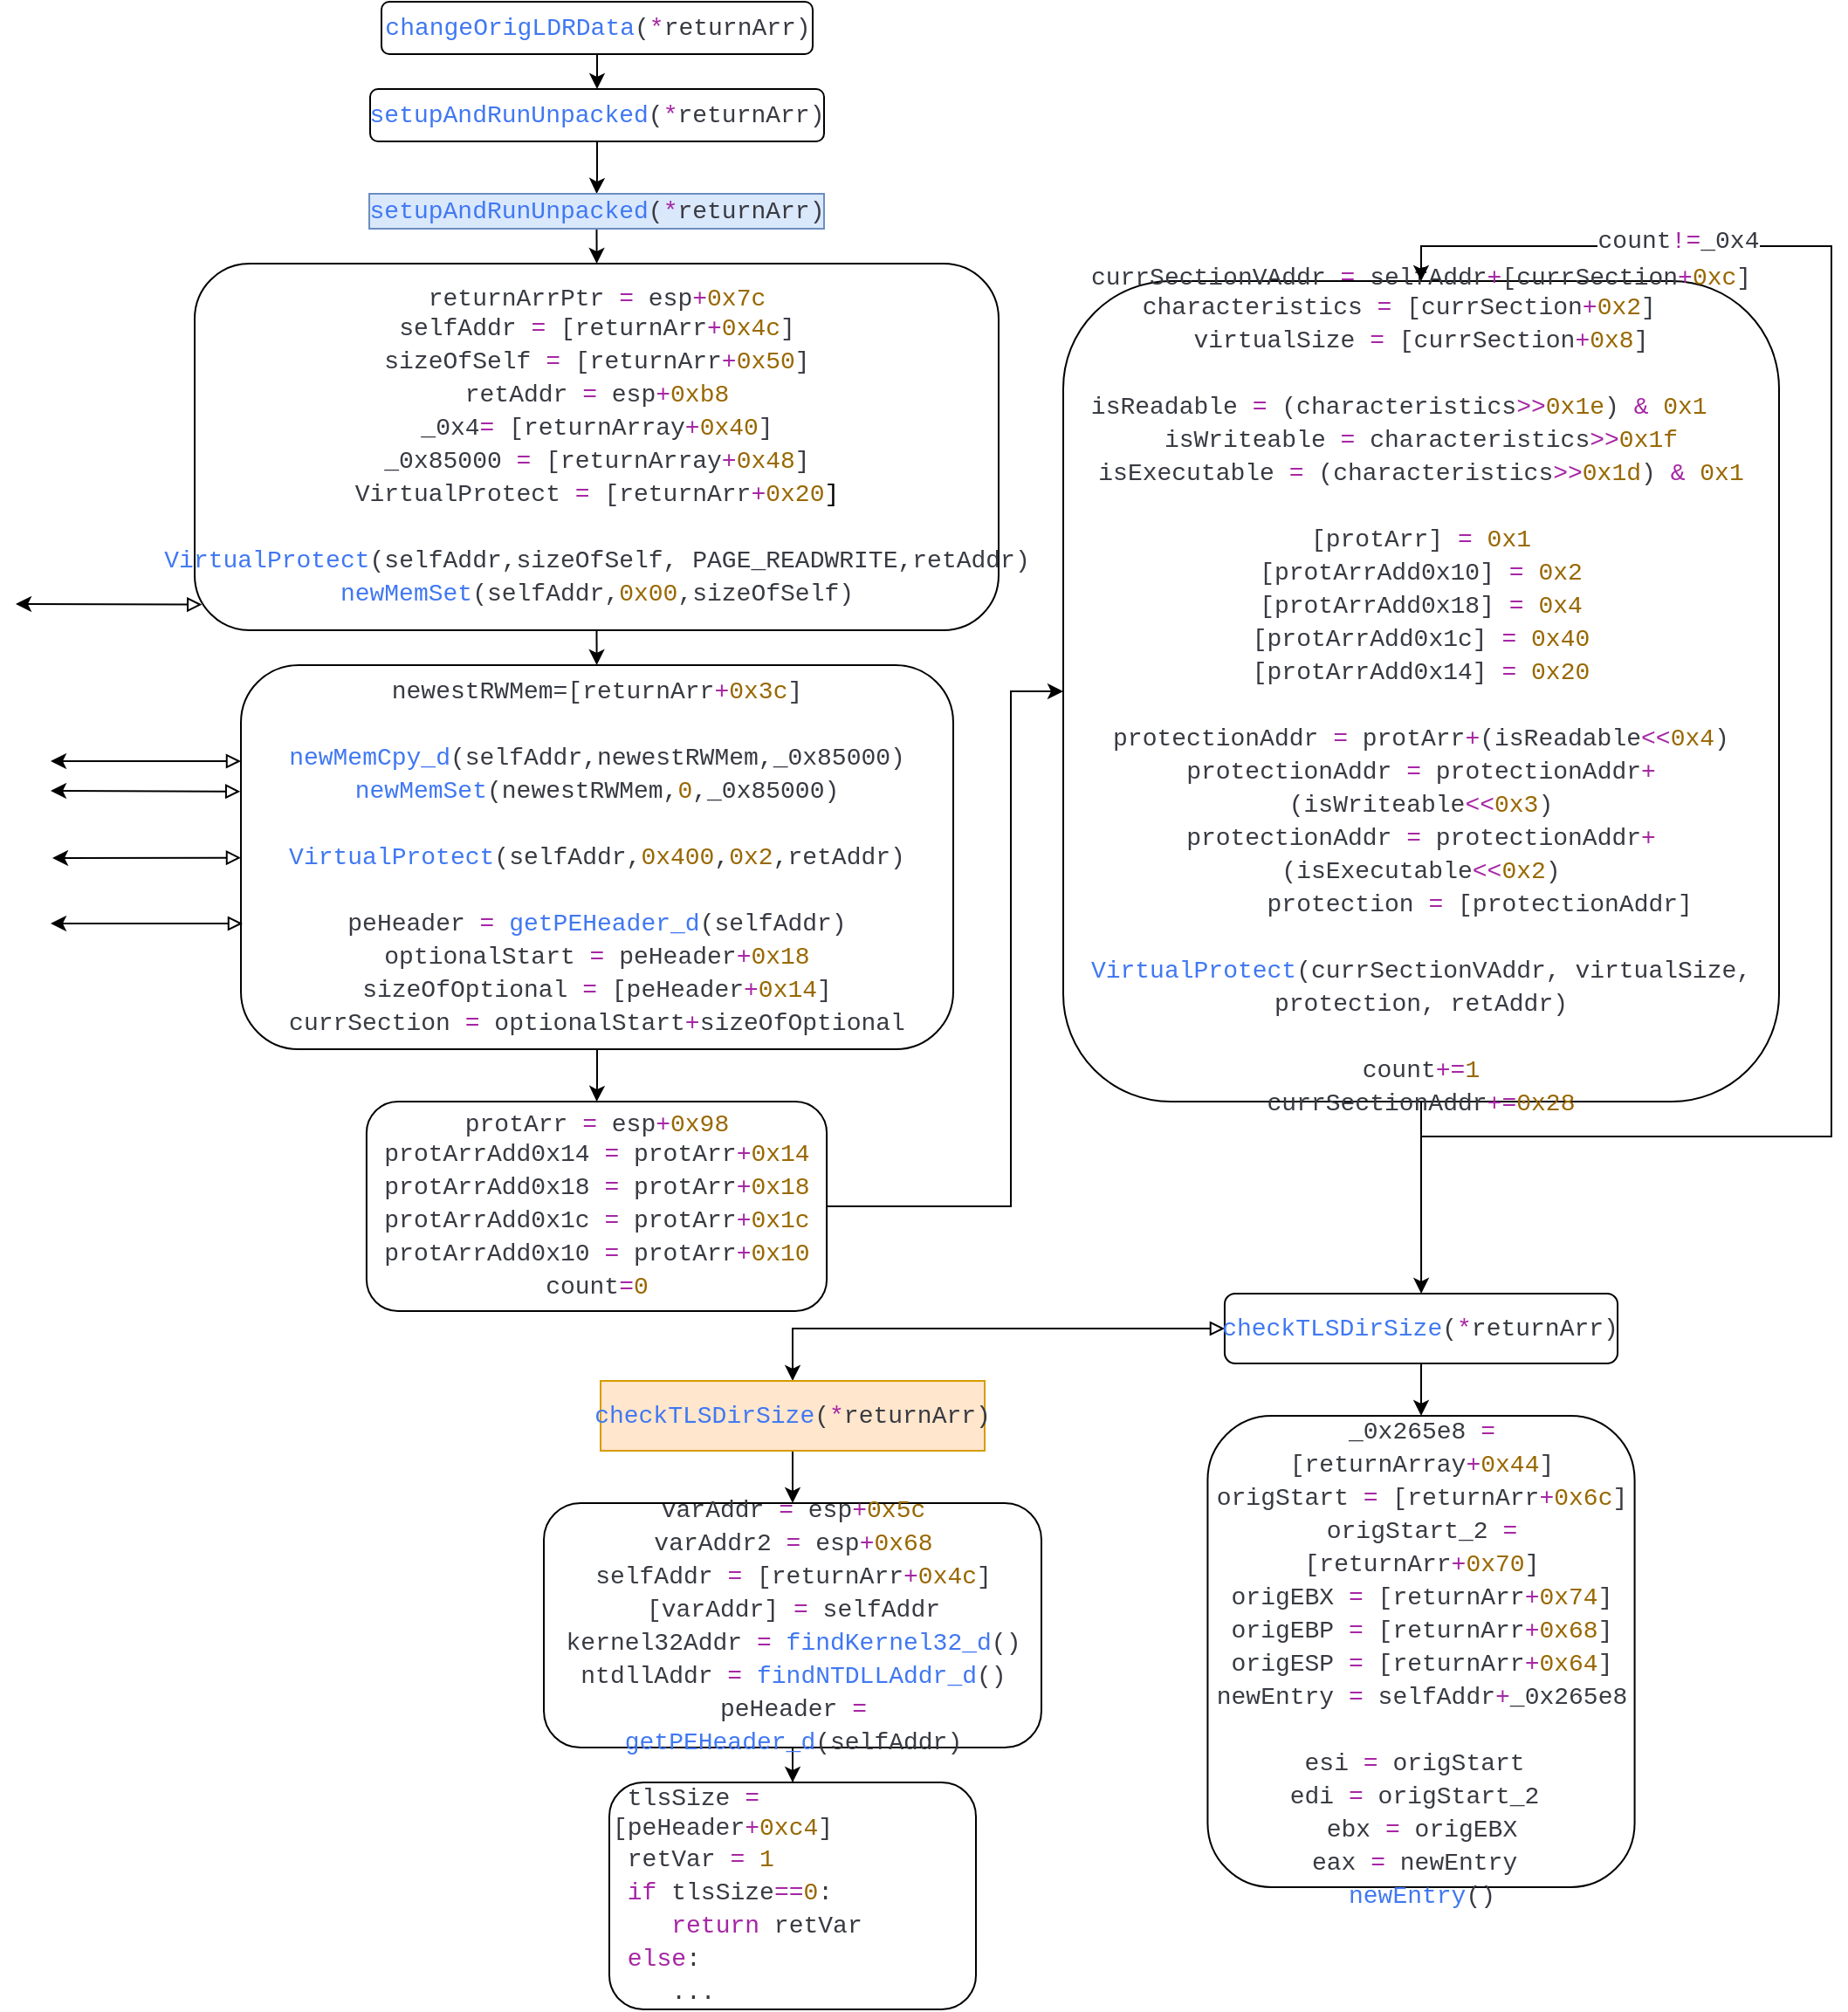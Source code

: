 <mxfile version="22.1.7" type="onedrive">
  <diagram name="Page-1" id="r7QO4Svnjzv9mqoSbV15">
    <mxGraphModel grid="1" page="1" gridSize="10" guides="1" tooltips="1" connect="1" arrows="1" fold="1" pageScale="1" pageWidth="827" pageHeight="1169" math="0" shadow="0">
      <root>
        <mxCell id="0" />
        <mxCell id="1" parent="0" />
        <mxCell id="rQY_pJQSnhhkj6G3Ea3p-53" style="edgeStyle=orthogonalEdgeStyle;rounded=0;orthogonalLoop=1;jettySize=auto;html=1;exitX=0.5;exitY=1;exitDx=0;exitDy=0;entryX=0.5;entryY=0;entryDx=0;entryDy=0;" edge="1" parent="1" target="rQY_pJQSnhhkj6G3Ea3p-54">
          <mxGeometry relative="1" as="geometry">
            <mxPoint x="253.676" y="660" as="targetPoint" />
            <mxPoint x="253" y="630" as="sourcePoint" />
          </mxGeometry>
        </mxCell>
        <mxCell id="rQY_pJQSnhhkj6G3Ea3p-84" style="edgeStyle=orthogonalEdgeStyle;rounded=0;orthogonalLoop=1;jettySize=auto;html=1;exitX=0.5;exitY=1;exitDx=0;exitDy=0;" edge="1" parent="1" source="rQY_pJQSnhhkj6G3Ea3p-54" target="rQY_pJQSnhhkj6G3Ea3p-85">
          <mxGeometry relative="1" as="geometry">
            <mxPoint x="253.176" y="730" as="targetPoint" />
          </mxGeometry>
        </mxCell>
        <mxCell id="rQY_pJQSnhhkj6G3Ea3p-54" value="&lt;span style=&quot;border-color: var(--border-color); font-family: Consolas, &amp;quot;Courier New&amp;quot;, monospace; font-size: 14px; font-style: normal; font-variant-ligatures: normal; font-variant-caps: normal; font-weight: 400; letter-spacing: normal; orphans: 2; text-align: left; text-indent: 0px; text-transform: none; widows: 2; word-spacing: 0px; -webkit-text-stroke-width: 0px; text-decoration-thickness: initial; text-decoration-style: initial; text-decoration-color: initial; color: rgb(64, 120, 242);&quot;&gt;setupAndRunUnpacked&lt;/span&gt;&lt;span style=&quot;border-color: var(--border-color); color: rgb(56, 58, 66); font-family: Consolas, &amp;quot;Courier New&amp;quot;, monospace; font-size: 14px; font-style: normal; font-variant-ligatures: normal; font-variant-caps: normal; font-weight: 400; letter-spacing: normal; orphans: 2; text-align: left; text-indent: 0px; text-transform: none; widows: 2; word-spacing: 0px; -webkit-text-stroke-width: 0px; text-decoration-thickness: initial; text-decoration-style: initial; text-decoration-color: initial;&quot;&gt;(&lt;/span&gt;&lt;span style=&quot;border-color: var(--border-color); font-family: Consolas, &amp;quot;Courier New&amp;quot;, monospace; font-size: 14px; font-style: normal; font-variant-ligatures: normal; font-variant-caps: normal; font-weight: 400; letter-spacing: normal; orphans: 2; text-align: left; text-indent: 0px; text-transform: none; widows: 2; word-spacing: 0px; -webkit-text-stroke-width: 0px; text-decoration-thickness: initial; text-decoration-style: initial; text-decoration-color: initial; color: rgb(166, 38, 164);&quot;&gt;*&lt;/span&gt;&lt;span style=&quot;border-color: var(--border-color); color: rgb(56, 58, 66); font-family: Consolas, &amp;quot;Courier New&amp;quot;, monospace; font-size: 14px; font-style: normal; font-variant-ligatures: normal; font-variant-caps: normal; font-weight: 400; letter-spacing: normal; orphans: 2; text-align: left; text-indent: 0px; text-transform: none; widows: 2; word-spacing: 0px; -webkit-text-stroke-width: 0px; text-decoration-thickness: initial; text-decoration-style: initial; text-decoration-color: initial;&quot;&gt;returnArr)&lt;/span&gt;" style="rounded=1;whiteSpace=wrap;html=1;" vertex="1" parent="1">
          <mxGeometry x="123" y="650" width="260" height="30" as="geometry" />
        </mxCell>
        <mxCell id="rQY_pJQSnhhkj6G3Ea3p-86" style="edgeStyle=orthogonalEdgeStyle;rounded=0;orthogonalLoop=1;jettySize=auto;html=1;exitX=0.5;exitY=1;exitDx=0;exitDy=0;" edge="1" parent="1" source="rQY_pJQSnhhkj6G3Ea3p-85" target="rQY_pJQSnhhkj6G3Ea3p-87">
          <mxGeometry relative="1" as="geometry">
            <mxPoint x="253.176" y="760" as="targetPoint" />
          </mxGeometry>
        </mxCell>
        <mxCell id="rQY_pJQSnhhkj6G3Ea3p-85" value="&lt;span style=&quot;border-color: var(--border-color); font-style: normal; font-variant-ligatures: normal; font-variant-caps: normal; font-weight: 400; letter-spacing: normal; orphans: 2; text-indent: 0px; text-transform: none; widows: 2; word-spacing: 0px; -webkit-text-stroke-width: 0px; text-decoration-thickness: initial; text-decoration-style: initial; text-decoration-color: initial; font-family: Consolas, &amp;quot;Courier New&amp;quot;, monospace; font-size: 14px; text-align: left; color: rgb(64, 120, 242);&quot;&gt;setupAndRunUnpacked&lt;/span&gt;&lt;span style=&quot;border-color: var(--border-color); font-style: normal; font-variant-ligatures: normal; font-variant-caps: normal; font-weight: 400; letter-spacing: normal; orphans: 2; text-indent: 0px; text-transform: none; widows: 2; word-spacing: 0px; -webkit-text-stroke-width: 0px; text-decoration-thickness: initial; text-decoration-style: initial; text-decoration-color: initial; color: rgb(56, 58, 66); font-family: Consolas, &amp;quot;Courier New&amp;quot;, monospace; font-size: 14px; text-align: left;&quot;&gt;(&lt;/span&gt;&lt;span style=&quot;border-color: var(--border-color); font-style: normal; font-variant-ligatures: normal; font-variant-caps: normal; font-weight: 400; letter-spacing: normal; orphans: 2; text-indent: 0px; text-transform: none; widows: 2; word-spacing: 0px; -webkit-text-stroke-width: 0px; text-decoration-thickness: initial; text-decoration-style: initial; text-decoration-color: initial; font-family: Consolas, &amp;quot;Courier New&amp;quot;, monospace; font-size: 14px; text-align: left; color: rgb(166, 38, 164);&quot;&gt;*&lt;/span&gt;&lt;span style=&quot;border-color: var(--border-color); font-style: normal; font-variant-ligatures: normal; font-variant-caps: normal; font-weight: 400; letter-spacing: normal; orphans: 2; text-indent: 0px; text-transform: none; widows: 2; word-spacing: 0px; -webkit-text-stroke-width: 0px; text-decoration-thickness: initial; text-decoration-style: initial; text-decoration-color: initial; color: rgb(56, 58, 66); font-family: Consolas, &amp;quot;Courier New&amp;quot;, monospace; font-size: 14px; text-align: left;&quot;&gt;returnArr)&lt;/span&gt;" style="rounded=0;whiteSpace=wrap;html=1;fillColor=#dae8fc;strokeColor=#6c8ebf;" vertex="1" parent="1">
          <mxGeometry x="122.51" y="710" width="260.49" height="20" as="geometry" />
        </mxCell>
        <mxCell id="rQY_pJQSnhhkj6G3Ea3p-88" style="edgeStyle=orthogonalEdgeStyle;rounded=0;orthogonalLoop=1;jettySize=auto;html=1;exitX=0.5;exitY=1;exitDx=0;exitDy=0;" edge="1" parent="1" source="rQY_pJQSnhhkj6G3Ea3p-87" target="rQY_pJQSnhhkj6G3Ea3p-89">
          <mxGeometry relative="1" as="geometry">
            <mxPoint x="253.176" y="1000" as="targetPoint" />
          </mxGeometry>
        </mxCell>
        <mxCell id="rQY_pJQSnhhkj6G3Ea3p-87" value="&lt;span style=&quot;color: rgb(56, 58, 66); font-family: Consolas, &amp;quot;Courier New&amp;quot;, monospace; font-size: 14px; background-color: initial;&quot;&gt;returnArrPtr &lt;/span&gt;&lt;span style=&quot;font-family: Consolas, &amp;quot;Courier New&amp;quot;, monospace; font-size: 14px; background-color: initial; color: rgb(166, 38, 164);&quot;&gt;=&lt;/span&gt;&lt;span style=&quot;color: rgb(56, 58, 66); font-family: Consolas, &amp;quot;Courier New&amp;quot;, monospace; font-size: 14px; background-color: initial;&quot;&gt; esp&lt;/span&gt;&lt;span style=&quot;font-family: Consolas, &amp;quot;Courier New&amp;quot;, monospace; font-size: 14px; background-color: initial; color: rgb(166, 38, 164);&quot;&gt;+&lt;/span&gt;&lt;span style=&quot;font-family: Consolas, &amp;quot;Courier New&amp;quot;, monospace; font-size: 14px; background-color: initial; color: rgb(152, 104, 1);&quot;&gt;0x7c&lt;/span&gt;&lt;br&gt;&lt;div style=&quot;font-family: Consolas, &amp;quot;Courier New&amp;quot;, monospace; font-weight: normal; font-size: 14px; line-height: 19px;&quot;&gt;&lt;div style=&quot;color: rgb(56, 58, 66);&quot;&gt;&lt;span style=&quot;color: #383a42;&quot;&gt;selfAddr &lt;/span&gt;&lt;span style=&quot;color: #a626a4;&quot;&gt;=&lt;/span&gt;&lt;span style=&quot;color: #383a42;&quot;&gt; [returnArr&lt;/span&gt;&lt;span style=&quot;color: #a626a4;&quot;&gt;+&lt;/span&gt;&lt;span style=&quot;color: #986801;&quot;&gt;0x4c&lt;/span&gt;&lt;span style=&quot;color: #383a42;&quot;&gt;]&lt;/span&gt;&lt;/div&gt;&lt;div style=&quot;color: rgb(56, 58, 66);&quot;&gt;&lt;span style=&quot;color: #383a42;&quot;&gt;sizeOfSelf &lt;/span&gt;&lt;span style=&quot;color: #a626a4;&quot;&gt;=&lt;/span&gt;&lt;span style=&quot;color: #383a42;&quot;&gt; [returnArr&lt;/span&gt;&lt;span style=&quot;color: #a626a4;&quot;&gt;+&lt;/span&gt;&lt;span style=&quot;color: #986801;&quot;&gt;0x50&lt;/span&gt;&lt;span style=&quot;color: #383a42;&quot;&gt;]&lt;/span&gt;&lt;/div&gt;&lt;div style=&quot;color: rgb(56, 58, 66);&quot;&gt;&lt;span style=&quot;color: #383a42;&quot;&gt;retAddr &lt;/span&gt;&lt;span style=&quot;color: #a626a4;&quot;&gt;=&lt;/span&gt;&lt;span style=&quot;color: #383a42;&quot;&gt; esp&lt;/span&gt;&lt;span style=&quot;color: #a626a4;&quot;&gt;+&lt;/span&gt;&lt;span style=&quot;color: #986801;&quot;&gt;0xb8&lt;/span&gt;&lt;/div&gt;&lt;div style=&quot;color: rgb(56, 58, 66);&quot;&gt;&lt;span style=&quot;color: #383a42;&quot;&gt;_0x4&lt;/span&gt;&lt;span style=&quot;color: #a626a4;&quot;&gt;=&lt;/span&gt;&lt;span style=&quot;color: #383a42;&quot;&gt; [returnArray&lt;/span&gt;&lt;span style=&quot;color: #a626a4;&quot;&gt;+&lt;/span&gt;&lt;span style=&quot;color: #986801;&quot;&gt;0x40&lt;/span&gt;&lt;span style=&quot;color: #383a42;&quot;&gt;]&lt;/span&gt;&lt;/div&gt;&lt;div style=&quot;color: rgb(56, 58, 66);&quot;&gt;&lt;span style=&quot;color: #383a42;&quot;&gt;_0x85000 &lt;/span&gt;&lt;span style=&quot;color: #a626a4;&quot;&gt;=&lt;/span&gt;&lt;span style=&quot;color: #383a42;&quot;&gt; [returnArray&lt;/span&gt;&lt;span style=&quot;color: #a626a4;&quot;&gt;+&lt;/span&gt;&lt;span style=&quot;color: #986801;&quot;&gt;0x48&lt;/span&gt;&lt;span style=&quot;color: #383a42;&quot;&gt;]&lt;/span&gt;&lt;/div&gt;&lt;div style=&quot;&quot;&gt;&lt;span style=&quot;color: rgb(56, 58, 66);&quot;&gt;VirtualProtect &lt;/span&gt;&lt;span style=&quot;color: rgb(166, 38, 164);&quot;&gt;=&lt;/span&gt;&lt;span style=&quot;color: rgb(56, 58, 66);&quot;&gt; [returnArr&lt;/span&gt;&lt;span style=&quot;color: rgb(166, 38, 164);&quot;&gt;+&lt;/span&gt;&lt;span style=&quot;color: rgb(152, 104, 1);&quot;&gt;0x20&lt;/span&gt;]&lt;/div&gt;&lt;div style=&quot;color: rgb(56, 58, 66);&quot;&gt;&lt;br&gt;&lt;/div&gt;&lt;div style=&quot;color: rgb(56, 58, 66);&quot;&gt;&lt;span style=&quot;color: #4078f2;&quot;&gt;VirtualProtect&lt;/span&gt;&lt;span style=&quot;color: #383a42;&quot;&gt;(selfAddr,sizeOfSelf,&amp;nbsp;&lt;/span&gt;PAGE_READWRITE&lt;span style=&quot;color: #383a42;&quot;&gt;,retAddr)&lt;/span&gt;&lt;/div&gt;&lt;div style=&quot;color: rgb(56, 58, 66);&quot;&gt;&lt;span style=&quot;color: rgb(64, 120, 242);&quot;&gt;newMemSet&lt;/span&gt;(selfAddr,&lt;span style=&quot;color: rgb(152, 104, 1);&quot;&gt;0x00&lt;/span&gt;,sizeOfSelf)&lt;br&gt;&lt;/div&gt;&lt;/div&gt;" style="rounded=1;whiteSpace=wrap;html=1;" vertex="1" parent="1">
          <mxGeometry x="22.51" y="750" width="460.49" height="210" as="geometry" />
        </mxCell>
        <mxCell id="rQY_pJQSnhhkj6G3Ea3p-90" style="edgeStyle=orthogonalEdgeStyle;rounded=0;orthogonalLoop=1;jettySize=auto;html=1;exitX=0.5;exitY=1;exitDx=0;exitDy=0;" edge="1" parent="1" source="rQY_pJQSnhhkj6G3Ea3p-89" target="rQY_pJQSnhhkj6G3Ea3p-91">
          <mxGeometry relative="1" as="geometry">
            <mxPoint x="253.176" y="1260" as="targetPoint" />
          </mxGeometry>
        </mxCell>
        <mxCell id="rQY_pJQSnhhkj6G3Ea3p-89" value="&lt;div style=&quot;color: rgb(56, 58, 66); font-family: Consolas, &amp;quot;Courier New&amp;quot;, monospace; font-size: 14px; line-height: 19px;&quot;&gt;&lt;div style=&quot;&quot;&gt;newestRWMem=[returnArr&lt;span style=&quot;color: rgb(166, 38, 164);&quot;&gt;+&lt;/span&gt;&lt;span style=&quot;color: rgb(152, 104, 1);&quot;&gt;0x3c&lt;/span&gt;]&lt;/div&gt;&lt;br&gt;&lt;div style=&quot;&quot;&gt;&lt;span style=&quot;color: rgb(64, 120, 242);&quot;&gt;newMemCpy_d&lt;/span&gt;(selfAddr,newestRWMem,_0x85000)&lt;/div&gt;&lt;div style=&quot;&quot;&gt;&lt;span style=&quot;color: rgb(64, 120, 242);&quot;&gt;newMemSet&lt;/span&gt;(newestRWMem,&lt;span style=&quot;color: rgb(152, 104, 1);&quot;&gt;0&lt;/span&gt;,_0x85000)&lt;br&gt;&lt;/div&gt;&lt;br&gt;&lt;div style=&quot;&quot;&gt;&lt;span style=&quot;color: rgb(64, 120, 242);&quot;&gt;VirtualProtect&lt;/span&gt;(selfAddr,&lt;span style=&quot;color: rgb(152, 104, 1);&quot;&gt;0x400&lt;/span&gt;,&lt;span style=&quot;color: rgb(152, 104, 1);&quot;&gt;0x2&lt;/span&gt;,retAddr)&lt;br&gt;&lt;/div&gt;&lt;div style=&quot;&quot;&gt;&lt;br&gt;&lt;/div&gt;&lt;div style=&quot;&quot;&gt;peHeader &lt;span style=&quot;color: #a626a4;&quot;&gt;=&lt;/span&gt; &lt;span style=&quot;color: #4078f2;&quot;&gt;getPEHeader_d&lt;/span&gt;(selfAddr)&lt;/div&gt;&lt;div style=&quot;&quot;&gt;optionalStart &lt;span style=&quot;color: rgb(166, 38, 164);&quot;&gt;=&lt;/span&gt; peHeader&lt;span style=&quot;color: rgb(166, 38, 164);&quot;&gt;+&lt;/span&gt;&lt;span style=&quot;color: rgb(152, 104, 1);&quot;&gt;0x18&lt;/span&gt;&lt;/div&gt;&lt;div style=&quot;&quot;&gt;sizeOfOptional &lt;span style=&quot;color: rgb(166, 38, 164);&quot;&gt;=&lt;/span&gt; [peHeader&lt;span style=&quot;color: rgb(166, 38, 164);&quot;&gt;+&lt;/span&gt;&lt;span style=&quot;color: rgb(152, 104, 1);&quot;&gt;0x14&lt;/span&gt;]&lt;/div&gt;&lt;div style=&quot;&quot;&gt;currSection &lt;span style=&quot;color: rgb(166, 38, 164);&quot;&gt;=&lt;/span&gt; optionalStart&lt;span style=&quot;color: rgb(166, 38, 164);&quot;&gt;+&lt;/span&gt;sizeOfOptional&lt;/div&gt;&lt;/div&gt;" style="rounded=1;whiteSpace=wrap;html=1;" vertex="1" parent="1">
          <mxGeometry x="49" y="980" width="408" height="220" as="geometry" />
        </mxCell>
        <mxCell id="rQY_pJQSnhhkj6G3Ea3p-92" style="edgeStyle=orthogonalEdgeStyle;rounded=0;orthogonalLoop=1;jettySize=auto;html=1;exitX=1;exitY=0.5;exitDx=0;exitDy=0;entryX=0;entryY=0.5;entryDx=0;entryDy=0;" edge="1" parent="1" source="rQY_pJQSnhhkj6G3Ea3p-91" target="rQY_pJQSnhhkj6G3Ea3p-93">
          <mxGeometry relative="1" as="geometry">
            <mxPoint x="252.429" y="1480" as="targetPoint" />
            <Array as="points">
              <mxPoint x="490" y="1290" />
              <mxPoint x="490" y="995" />
            </Array>
          </mxGeometry>
        </mxCell>
        <mxCell id="rQY_pJQSnhhkj6G3Ea3p-91" value="&lt;span style=&quot;color: rgb(56, 58, 66); font-family: Consolas, &amp;quot;Courier New&amp;quot;, monospace; font-size: 14px; background-color: initial;&quot;&gt;protArr &lt;/span&gt;&lt;span style=&quot;font-family: Consolas, &amp;quot;Courier New&amp;quot;, monospace; font-size: 14px; background-color: initial; color: rgb(166, 38, 164);&quot;&gt;=&lt;/span&gt;&lt;span style=&quot;color: rgb(56, 58, 66); font-family: Consolas, &amp;quot;Courier New&amp;quot;, monospace; font-size: 14px; background-color: initial;&quot;&gt; esp&lt;/span&gt;&lt;span style=&quot;font-family: Consolas, &amp;quot;Courier New&amp;quot;, monospace; font-size: 14px; background-color: initial; color: rgb(166, 38, 164);&quot;&gt;+&lt;/span&gt;&lt;span style=&quot;font-family: Consolas, &amp;quot;Courier New&amp;quot;, monospace; font-size: 14px; background-color: initial; color: rgb(152, 104, 1);&quot;&gt;0x98&lt;/span&gt;&lt;br&gt;&lt;div style=&quot;color: rgb(56, 58, 66); font-family: Consolas, &amp;quot;Courier New&amp;quot;, monospace; font-weight: normal; font-size: 14px; line-height: 19px;&quot;&gt;&lt;div&gt;&lt;span style=&quot;color: #383a42;&quot;&gt;protArrAdd0x14 &lt;/span&gt;&lt;span style=&quot;color: #a626a4;&quot;&gt;=&lt;/span&gt;&lt;span style=&quot;color: #383a42;&quot;&gt; protArr&lt;/span&gt;&lt;span style=&quot;color: #a626a4;&quot;&gt;+&lt;/span&gt;&lt;span style=&quot;color: #986801;&quot;&gt;0x14&lt;/span&gt;&lt;/div&gt;&lt;div&gt;&lt;span style=&quot;color: #383a42;&quot;&gt;protArrAdd0x18 &lt;/span&gt;&lt;span style=&quot;color: #a626a4;&quot;&gt;=&lt;/span&gt;&lt;span style=&quot;color: #383a42;&quot;&gt; protArr&lt;/span&gt;&lt;span style=&quot;color: #a626a4;&quot;&gt;+&lt;/span&gt;&lt;span style=&quot;color: #986801;&quot;&gt;0x18&lt;/span&gt;&lt;/div&gt;&lt;div&gt;&lt;span style=&quot;color: #383a42;&quot;&gt;protArrAdd0x1c &lt;/span&gt;&lt;span style=&quot;color: #a626a4;&quot;&gt;=&lt;/span&gt;&lt;span style=&quot;color: #383a42;&quot;&gt; protArr&lt;/span&gt;&lt;span style=&quot;color: #a626a4;&quot;&gt;+&lt;/span&gt;&lt;span style=&quot;color: #986801;&quot;&gt;0x1c&lt;/span&gt;&lt;/div&gt;&lt;div&gt;&lt;span style=&quot;color: #383a42;&quot;&gt;protArrAdd0x10 &lt;/span&gt;&lt;span style=&quot;color: #a626a4;&quot;&gt;=&lt;/span&gt;&lt;span style=&quot;color: #383a42;&quot;&gt; protArr&lt;/span&gt;&lt;span style=&quot;color: #a626a4;&quot;&gt;+&lt;/span&gt;&lt;span style=&quot;color: #986801;&quot;&gt;0x10&lt;/span&gt;&lt;/div&gt;&lt;div&gt;&lt;span style=&quot;color: #383a42;&quot;&gt;count&lt;/span&gt;&lt;span style=&quot;color: #a626a4;&quot;&gt;=&lt;/span&gt;&lt;span style=&quot;color: #986801;&quot;&gt;0&lt;/span&gt;&lt;/div&gt;&lt;/div&gt;" style="rounded=1;whiteSpace=wrap;html=1;" vertex="1" parent="1">
          <mxGeometry x="120.96" y="1230" width="263.59" height="120" as="geometry" />
        </mxCell>
        <mxCell id="rQY_pJQSnhhkj6G3Ea3p-96" style="edgeStyle=orthogonalEdgeStyle;rounded=0;orthogonalLoop=1;jettySize=auto;html=1;exitX=0.5;exitY=1;exitDx=0;exitDy=0;" edge="1" parent="1" source="rQY_pJQSnhhkj6G3Ea3p-93" target="rQY_pJQSnhhkj6G3Ea3p-97">
          <mxGeometry relative="1" as="geometry">
            <mxPoint x="724.941" y="1300" as="targetPoint" />
          </mxGeometry>
        </mxCell>
        <mxCell id="rQY_pJQSnhhkj6G3Ea3p-93" value="&lt;span style=&quot;color: rgb(56, 58, 66); font-family: Consolas, &amp;quot;Courier New&amp;quot;, monospace; font-size: 14px;&quot;&gt;currSectionVAddr &lt;/span&gt;&lt;span style=&quot;font-family: Consolas, &amp;quot;Courier New&amp;quot;, monospace; font-size: 14px; color: rgb(166, 38, 164);&quot;&gt;=&lt;/span&gt;&lt;span style=&quot;color: rgb(56, 58, 66); font-family: Consolas, &amp;quot;Courier New&amp;quot;, monospace; font-size: 14px;&quot;&gt; selfAddr&lt;/span&gt;&lt;span style=&quot;font-family: Consolas, &amp;quot;Courier New&amp;quot;, monospace; font-size: 14px; color: rgb(166, 38, 164);&quot;&gt;+&lt;/span&gt;&lt;span style=&quot;color: rgb(56, 58, 66); font-family: Consolas, &amp;quot;Courier New&amp;quot;, monospace; font-size: 14px;&quot;&gt;[currSection&lt;/span&gt;&lt;span style=&quot;font-family: Consolas, &amp;quot;Courier New&amp;quot;, monospace; font-size: 14px; color: rgb(166, 38, 164);&quot;&gt;+&lt;/span&gt;&lt;span style=&quot;font-family: Consolas, &amp;quot;Courier New&amp;quot;, monospace; font-size: 14px; color: rgb(152, 104, 1);&quot;&gt;0xc&lt;/span&gt;&lt;span style=&quot;color: rgb(56, 58, 66); font-family: Consolas, &amp;quot;Courier New&amp;quot;, monospace; font-size: 14px;&quot;&gt;]&lt;/span&gt;&lt;br&gt;&lt;div style=&quot;color: rgb(56, 58, 66); font-family: Consolas, &amp;quot;Courier New&amp;quot;, monospace; font-weight: normal; font-size: 14px; line-height: 19px;&quot;&gt;&lt;div&gt;characteristics &lt;span style=&quot;color: rgb(166, 38, 164);&quot;&gt;=&lt;/span&gt; [currSection&lt;span style=&quot;color: rgb(166, 38, 164);&quot;&gt;+&lt;/span&gt;&lt;span style=&quot;color: rgb(152, 104, 1);&quot;&gt;0x2&lt;/span&gt;]&amp;nbsp; &amp;nbsp;&lt;/div&gt;&lt;div&gt;virtualSize &lt;span style=&quot;color: rgb(166, 38, 164);&quot;&gt;=&lt;/span&gt; [currSection&lt;span style=&quot;color: rgb(166, 38, 164);&quot;&gt;+&lt;/span&gt;&lt;span style=&quot;color: rgb(152, 104, 1);&quot;&gt;0x8&lt;/span&gt;]&lt;/div&gt;&lt;div&gt;&amp;nbsp; &amp;nbsp;&amp;nbsp;&lt;/div&gt;&lt;div&gt;isReadable &lt;span style=&quot;color: rgb(166, 38, 164);&quot;&gt;=&lt;/span&gt; (characteristics&lt;span style=&quot;color: rgb(166, 38, 164);&quot;&gt;&amp;gt;&amp;gt;&lt;/span&gt;&lt;span style=&quot;color: rgb(152, 104, 1);&quot;&gt;0x1e&lt;/span&gt;) &lt;span style=&quot;color: rgb(166, 38, 164);&quot;&gt;&amp;amp;&lt;/span&gt; &lt;span style=&quot;color: rgb(152, 104, 1);&quot;&gt;0x1&lt;/span&gt;&amp;nbsp; &amp;nbsp;&lt;/div&gt;&lt;div&gt;isWriteable &lt;span style=&quot;color: rgb(166, 38, 164);&quot;&gt;=&lt;/span&gt; characteristics&lt;span style=&quot;color: rgb(166, 38, 164);&quot;&gt;&amp;gt;&amp;gt;&lt;/span&gt;&lt;span style=&quot;color: rgb(152, 104, 1);&quot;&gt;0x1f&lt;/span&gt;&lt;/div&gt;&lt;div&gt;isExecutable &lt;span style=&quot;color: rgb(166, 38, 164);&quot;&gt;=&lt;/span&gt; (characteristics&lt;span style=&quot;color: rgb(166, 38, 164);&quot;&gt;&amp;gt;&amp;gt;&lt;/span&gt;&lt;span style=&quot;color: rgb(152, 104, 1);&quot;&gt;0x1d&lt;/span&gt;) &lt;span style=&quot;color: rgb(166, 38, 164);&quot;&gt;&amp;amp;&lt;/span&gt; &lt;span style=&quot;color: rgb(152, 104, 1);&quot;&gt;0x1&lt;/span&gt;&lt;br&gt;&lt;/div&gt;&lt;br&gt;&lt;div&gt;[protArr] &lt;span style=&quot;color: rgb(166, 38, 164);&quot;&gt;=&lt;/span&gt; &lt;span style=&quot;color: rgb(152, 104, 1);&quot;&gt;0x1&lt;/span&gt;&lt;/div&gt;&lt;div&gt;[protArrAdd0x10] &lt;span style=&quot;color: rgb(166, 38, 164);&quot;&gt;=&lt;/span&gt; &lt;span style=&quot;color: rgb(152, 104, 1);&quot;&gt;0x2&lt;/span&gt;&lt;br&gt;&lt;/div&gt;&lt;div&gt;[protArrAdd0x18] &lt;span style=&quot;color: rgb(166, 38, 164);&quot;&gt;=&lt;/span&gt; &lt;span style=&quot;color: rgb(152, 104, 1);&quot;&gt;0x4&lt;/span&gt;&lt;br&gt;&lt;/div&gt;&lt;div&gt;[protArrAdd0x1c] &lt;span style=&quot;color: rgb(166, 38, 164);&quot;&gt;=&lt;/span&gt; &lt;span style=&quot;color: rgb(152, 104, 1);&quot;&gt;0x40&lt;/span&gt;&lt;br&gt;&lt;/div&gt;&lt;div&gt;[protArrAdd0x14] &lt;span style=&quot;color: rgb(166, 38, 164);&quot;&gt;=&lt;/span&gt; &lt;span style=&quot;color: rgb(152, 104, 1);&quot;&gt;0x20&lt;/span&gt;&lt;br&gt;&lt;/div&gt;&lt;div&gt;&lt;span style=&quot;color: rgb(152, 104, 1);&quot;&gt;&lt;br&gt;&lt;/span&gt;&lt;/div&gt;&lt;div&gt;protectionAddr &lt;span style=&quot;color: rgb(166, 38, 164);&quot;&gt;=&lt;/span&gt; protArr&lt;span style=&quot;color: rgb(166, 38, 164);&quot;&gt;+&lt;/span&gt;(isReadable&lt;span style=&quot;color: rgb(166, 38, 164);&quot;&gt;&amp;lt;&amp;lt;&lt;/span&gt;&lt;span style=&quot;color: rgb(152, 104, 1);&quot;&gt;0x4&lt;/span&gt;)&lt;br&gt;&lt;/div&gt;&lt;div&gt;protectionAddr &lt;span style=&quot;color: rgb(166, 38, 164);&quot;&gt;=&lt;/span&gt; protectionAddr&lt;span style=&quot;color: rgb(166, 38, 164);&quot;&gt;+&lt;/span&gt;(isWriteable&lt;span style=&quot;color: rgb(166, 38, 164);&quot;&gt;&amp;lt;&amp;lt;&lt;/span&gt;&lt;span style=&quot;color: rgb(152, 104, 1);&quot;&gt;0x3&lt;/span&gt;)&lt;/div&gt;&lt;div&gt;protectionAddr &lt;span style=&quot;color: rgb(166, 38, 164);&quot;&gt;=&lt;/span&gt; protectionAddr&lt;span style=&quot;color: rgb(166, 38, 164);&quot;&gt;+&lt;/span&gt;(isExecutable&lt;span style=&quot;color: rgb(166, 38, 164);&quot;&gt;&amp;lt;&amp;lt;&lt;/span&gt;&lt;span style=&quot;color: rgb(152, 104, 1);&quot;&gt;0x2&lt;/span&gt;)&lt;/div&gt;&lt;div&gt;&lt;span style=&quot;color: #383a42;&quot;&gt;&amp;nbsp; &amp;nbsp; &amp;nbsp; &amp;nbsp; protection &lt;/span&gt;&lt;span style=&quot;color: #a626a4;&quot;&gt;=&lt;/span&gt;&lt;span style=&quot;color: #383a42;&quot;&gt; [protectionAddr]&lt;/span&gt;&lt;/div&gt;&lt;div&gt;&lt;span style=&quot;color: #383a42;&quot;&gt;&amp;nbsp; &amp;nbsp; &lt;/span&gt;&lt;/div&gt;&lt;div&gt;&lt;span style=&quot;color: #4078f2;&quot;&gt;VirtualProtect&lt;/span&gt;&lt;span style=&quot;color: #383a42;&quot;&gt;(currSectionVAddr, virtualSize, protection, retAddr)&lt;/span&gt;&lt;/div&gt;&lt;div&gt;&lt;span style=&quot;color: #383a42;&quot;&gt;&lt;br&gt;&lt;/span&gt;&lt;/div&gt;&lt;div&gt;&lt;span style=&quot;color: #383a42;&quot;&gt;count&lt;/span&gt;&lt;span style=&quot;color: #a626a4;&quot;&gt;+=&lt;/span&gt;&lt;span style=&quot;color: #986801;&quot;&gt;1&lt;/span&gt;&lt;/div&gt;&lt;div&gt;currSectionAddr&lt;span style=&quot;color: rgb(166, 38, 164);&quot;&gt;+=&lt;/span&gt;&lt;span style=&quot;color: rgb(152, 104, 1);&quot;&gt;0x28&lt;/span&gt;&lt;/div&gt;&lt;/div&gt;" style="rounded=1;whiteSpace=wrap;html=1;" vertex="1" parent="1">
          <mxGeometry x="520" y="760" width="410" height="470" as="geometry" />
        </mxCell>
        <mxCell id="rQY_pJQSnhhkj6G3Ea3p-94" style="edgeStyle=orthogonalEdgeStyle;rounded=0;orthogonalLoop=1;jettySize=auto;html=1;exitX=0.5;exitY=1;exitDx=0;exitDy=0;entryX=0.5;entryY=0;entryDx=0;entryDy=0;" edge="1" parent="1" source="rQY_pJQSnhhkj6G3Ea3p-93" target="rQY_pJQSnhhkj6G3Ea3p-93">
          <mxGeometry relative="1" as="geometry">
            <Array as="points">
              <mxPoint x="725" y="1250" />
              <mxPoint x="960" y="1250" />
              <mxPoint x="960" y="740" />
              <mxPoint x="725" y="740" />
            </Array>
          </mxGeometry>
        </mxCell>
        <mxCell id="rQY_pJQSnhhkj6G3Ea3p-95" value="&lt;div style=&quot;color: rgb(56, 58, 66); font-family: Consolas, &amp;quot;Courier New&amp;quot;, monospace; font-size: 14px; line-height: 19px;&quot;&gt;&lt;div style=&quot;background-color: rgb(250, 250, 250);&quot;&gt;&lt;/div&gt;&lt;div style=&quot;&quot;&gt;count&lt;span style=&quot;color: rgb(166, 38, 164);&quot;&gt;!=&lt;/span&gt;_0x4&lt;/div&gt;&lt;/div&gt;" style="edgeLabel;html=1;align=center;verticalAlign=middle;resizable=0;points=[];" vertex="1" connectable="0" parent="rQY_pJQSnhhkj6G3Ea3p-94">
          <mxGeometry x="0.675" y="-3" relative="1" as="geometry">
            <mxPoint x="1" as="offset" />
          </mxGeometry>
        </mxCell>
        <mxCell id="rQY_pJQSnhhkj6G3Ea3p-98" style="edgeStyle=orthogonalEdgeStyle;rounded=0;orthogonalLoop=1;jettySize=auto;html=1;exitX=0;exitY=0.5;exitDx=0;exitDy=0;startArrow=block;startFill=0;" edge="1" parent="1" source="rQY_pJQSnhhkj6G3Ea3p-97" target="xlYnHTBOVb-Fp0tkaqAw-1">
          <mxGeometry relative="1" as="geometry">
            <mxPoint x="440" y="1370" as="targetPoint" />
          </mxGeometry>
        </mxCell>
        <mxCell id="rQY_pJQSnhhkj6G3Ea3p-99" style="edgeStyle=orthogonalEdgeStyle;rounded=0;orthogonalLoop=1;jettySize=auto;html=1;exitX=0.5;exitY=1;exitDx=0;exitDy=0;" edge="1" parent="1" source="rQY_pJQSnhhkj6G3Ea3p-97" target="rQY_pJQSnhhkj6G3Ea3p-100">
          <mxGeometry relative="1" as="geometry">
            <mxPoint x="725.429" y="1440" as="targetPoint" />
          </mxGeometry>
        </mxCell>
        <mxCell id="rQY_pJQSnhhkj6G3Ea3p-97" value="&lt;span style=&quot;font-family: Consolas, &amp;quot;Courier New&amp;quot;, monospace; font-size: 14px; color: rgb(64, 120, 242);&quot;&gt;checkTLSDirSize&lt;/span&gt;&lt;span style=&quot;color: rgb(56, 58, 66); font-family: Consolas, &amp;quot;Courier New&amp;quot;, monospace; font-size: 14px;&quot;&gt;(&lt;/span&gt;&lt;span style=&quot;font-family: Consolas, &amp;quot;Courier New&amp;quot;, monospace; font-size: 14px; color: rgb(166, 38, 164);&quot;&gt;*&lt;/span&gt;&lt;span style=&quot;color: rgb(56, 58, 66); font-family: Consolas, &amp;quot;Courier New&amp;quot;, monospace; font-size: 14px;&quot;&gt;returnArr)&lt;/span&gt;" style="rounded=1;whiteSpace=wrap;html=1;" vertex="1" parent="1">
          <mxGeometry x="612.47" y="1340" width="225.06" height="40" as="geometry" />
        </mxCell>
        <mxCell id="rQY_pJQSnhhkj6G3Ea3p-100" value="&lt;br&gt;&lt;div style=&quot;color: rgb(56, 58, 66); font-family: Consolas, &amp;quot;Courier New&amp;quot;, monospace; font-weight: normal; font-size: 14px; line-height: 19px;&quot;&gt;&lt;div&gt;&lt;span style=&quot;color: #383a42;&quot;&gt;_0x265e8 &lt;/span&gt;&lt;span style=&quot;color: #a626a4;&quot;&gt;=&lt;/span&gt;&lt;span style=&quot;color: #383a42;&quot;&gt; [returnArray&lt;/span&gt;&lt;span style=&quot;color: #a626a4;&quot;&gt;+&lt;/span&gt;&lt;span style=&quot;color: #986801;&quot;&gt;0x44&lt;/span&gt;&lt;span style=&quot;color: #383a42;&quot;&gt;]&lt;/span&gt;&lt;/div&gt;&lt;div&gt;&lt;span style=&quot;color: #383a42;&quot;&gt;origStart &lt;/span&gt;&lt;span style=&quot;color: #a626a4;&quot;&gt;=&lt;/span&gt;&lt;span style=&quot;color: #383a42;&quot;&gt; [returnArr&lt;/span&gt;&lt;span style=&quot;color: #a626a4;&quot;&gt;+&lt;/span&gt;&lt;span style=&quot;color: #986801;&quot;&gt;0x6c&lt;/span&gt;&lt;span style=&quot;color: #383a42;&quot;&gt;]&lt;/span&gt;&lt;/div&gt;&lt;div&gt;&lt;span style=&quot;color: #383a42;&quot;&gt;origStart_2 &lt;/span&gt;&lt;span style=&quot;color: #a626a4;&quot;&gt;=&lt;/span&gt;&lt;span style=&quot;color: #383a42;&quot;&gt; [returnArr&lt;/span&gt;&lt;span style=&quot;color: #a626a4;&quot;&gt;+&lt;/span&gt;&lt;span style=&quot;color: #986801;&quot;&gt;0x70&lt;/span&gt;&lt;span style=&quot;color: #383a42;&quot;&gt;]&lt;/span&gt;&lt;/div&gt;&lt;div&gt;&lt;span style=&quot;color: #383a42;&quot;&gt;origEBX &lt;/span&gt;&lt;span style=&quot;color: #a626a4;&quot;&gt;=&lt;/span&gt;&lt;span style=&quot;color: #383a42;&quot;&gt; [returnArr&lt;/span&gt;&lt;span style=&quot;color: #a626a4;&quot;&gt;+&lt;/span&gt;&lt;span style=&quot;color: #986801;&quot;&gt;0x74&lt;/span&gt;&lt;span style=&quot;color: #383a42;&quot;&gt;]&lt;/span&gt;&lt;/div&gt;&lt;div&gt;&lt;span style=&quot;color: #383a42;&quot;&gt;origEBP &lt;/span&gt;&lt;span style=&quot;color: #a626a4;&quot;&gt;=&lt;/span&gt;&lt;span style=&quot;color: #383a42;&quot;&gt; [returnArr&lt;/span&gt;&lt;span style=&quot;color: #a626a4;&quot;&gt;+&lt;/span&gt;&lt;span style=&quot;color: #986801;&quot;&gt;0x68&lt;/span&gt;&lt;span style=&quot;color: #383a42;&quot;&gt;]&lt;/span&gt;&lt;/div&gt;&lt;div&gt;&lt;span style=&quot;color: #383a42;&quot;&gt;origESP &lt;/span&gt;&lt;span style=&quot;color: #a626a4;&quot;&gt;=&lt;/span&gt;&lt;span style=&quot;color: #383a42;&quot;&gt; [returnArr&lt;/span&gt;&lt;span style=&quot;color: #a626a4;&quot;&gt;+&lt;/span&gt;&lt;span style=&quot;color: #986801;&quot;&gt;0x64&lt;/span&gt;&lt;span style=&quot;color: #383a42;&quot;&gt;]&lt;/span&gt;&lt;/div&gt;&lt;div&gt;&lt;span style=&quot;color: #383a42;&quot;&gt;newEntry &lt;/span&gt;&lt;span style=&quot;color: #a626a4;&quot;&gt;=&lt;/span&gt;&lt;span style=&quot;color: #383a42;&quot;&gt; selfAddr&lt;/span&gt;&lt;span style=&quot;color: #a626a4;&quot;&gt;+&lt;/span&gt;&lt;span style=&quot;color: #383a42;&quot;&gt;_0x265e8&lt;/span&gt;&lt;/div&gt;&lt;br&gt;&lt;div&gt;&lt;span style=&quot;color: #383a42;&quot;&gt;esi &lt;/span&gt;&lt;span style=&quot;color: #a626a4;&quot;&gt;=&lt;/span&gt;&lt;span style=&quot;color: #383a42;&quot;&gt; origStart&lt;/span&gt;&lt;span style=&quot;color: #a0a1a7;font-style: italic;&quot;&gt;&amp;nbsp;&lt;/span&gt;&lt;/div&gt;&lt;div&gt;&lt;span style=&quot;color: #383a42;&quot;&gt;edi &lt;/span&gt;&lt;span style=&quot;color: #a626a4;&quot;&gt;=&lt;/span&gt;&lt;span style=&quot;color: #383a42;&quot;&gt; origStart_2&lt;/span&gt;&lt;span style=&quot;color: #a0a1a7;font-style: italic;&quot;&gt;&amp;nbsp;&lt;/span&gt;&lt;/div&gt;&lt;div&gt;&lt;span style=&quot;color: #383a42;&quot;&gt;ebx &lt;/span&gt;&lt;span style=&quot;color: #a626a4;&quot;&gt;=&lt;/span&gt;&lt;span style=&quot;color: #383a42;&quot;&gt; origEBX&lt;/span&gt;&lt;/div&gt;&lt;div&gt;&lt;span style=&quot;color: #383a42;&quot;&gt;eax &lt;/span&gt;&lt;span style=&quot;color: #a626a4;&quot;&gt;=&lt;/span&gt;&lt;span style=&quot;color: #383a42;&quot;&gt; newEntry&lt;/span&gt;&lt;span style=&quot;color: #a0a1a7;font-style: italic;&quot;&gt;&amp;nbsp;&lt;/span&gt;&lt;/div&gt;&lt;div&gt;&lt;span style=&quot;color: #4078f2;&quot;&gt;newEntry&lt;/span&gt;&lt;span style=&quot;color: #383a42;&quot;&gt;()&lt;/span&gt;&lt;/div&gt;&lt;/div&gt;" style="rounded=1;whiteSpace=wrap;html=1;" vertex="1" parent="1">
          <mxGeometry x="602.72" y="1410" width="244.57" height="270" as="geometry" />
        </mxCell>
        <mxCell id="xlYnHTBOVb-Fp0tkaqAw-9" style="edgeStyle=orthogonalEdgeStyle;rounded=0;orthogonalLoop=1;jettySize=auto;html=1;exitX=0.5;exitY=1;exitDx=0;exitDy=0;" edge="1" parent="1" source="xlYnHTBOVb-Fp0tkaqAw-1" target="xlYnHTBOVb-Fp0tkaqAw-10">
          <mxGeometry relative="1" as="geometry">
            <mxPoint x="365.105" y="1490" as="targetPoint" />
          </mxGeometry>
        </mxCell>
        <mxCell id="xlYnHTBOVb-Fp0tkaqAw-1" value="&lt;span style=&quot;font-family: Consolas, &amp;quot;Courier New&amp;quot;, monospace; font-size: 14px; color: rgb(64, 120, 242);&quot;&gt;checkTLSDirSize&lt;/span&gt;&lt;span style=&quot;color: rgb(56, 58, 66); font-family: Consolas, &amp;quot;Courier New&amp;quot;, monospace; font-size: 14px;&quot;&gt;(&lt;/span&gt;&lt;span style=&quot;font-family: Consolas, &amp;quot;Courier New&amp;quot;, monospace; font-size: 14px; color: rgb(166, 38, 164);&quot;&gt;*&lt;/span&gt;&lt;span style=&quot;color: rgb(56, 58, 66); font-family: Consolas, &amp;quot;Courier New&amp;quot;, monospace; font-size: 14px;&quot;&gt;returnArr)&lt;/span&gt;" style="rounded=0;whiteSpace=wrap;html=1;fillColor=#ffe6cc;strokeColor=#d79b00;" vertex="1" parent="1">
          <mxGeometry x="255" y="1390" width="220" height="40" as="geometry" />
        </mxCell>
        <mxCell id="xlYnHTBOVb-Fp0tkaqAw-2" value="" style="endArrow=classic;html=1;rounded=0;startArrow=block;startFill=0;" edge="1" parent="1">
          <mxGeometry width="50" height="50" relative="1" as="geometry">
            <mxPoint x="50" y="1128" as="sourcePoint" />
            <mxPoint x="-60" y="1128" as="targetPoint" />
          </mxGeometry>
        </mxCell>
        <mxCell id="xlYnHTBOVb-Fp0tkaqAw-3" value="" style="endArrow=classic;html=1;rounded=0;startArrow=block;startFill=0;" edge="1" parent="1" source="rQY_pJQSnhhkj6G3Ea3p-89">
          <mxGeometry width="50" height="50" relative="1" as="geometry">
            <mxPoint x="49" y="1089.5" as="sourcePoint" />
            <mxPoint x="-59" y="1090.5" as="targetPoint" />
          </mxGeometry>
        </mxCell>
        <mxCell id="xlYnHTBOVb-Fp0tkaqAw-4" value="" style="endArrow=classic;html=1;rounded=0;startArrow=block;startFill=0;exitX=-0.001;exitY=0.329;exitDx=0;exitDy=0;exitPerimeter=0;" edge="1" parent="1" source="rQY_pJQSnhhkj6G3Ea3p-89">
          <mxGeometry width="50" height="50" relative="1" as="geometry">
            <mxPoint x="49" y="1060" as="sourcePoint" />
            <mxPoint x="-60" y="1052" as="targetPoint" />
          </mxGeometry>
        </mxCell>
        <mxCell id="xlYnHTBOVb-Fp0tkaqAw-5" value="" style="endArrow=classic;html=1;rounded=0;startArrow=block;startFill=0;exitX=0;exitY=0.25;exitDx=0;exitDy=0;" edge="1" parent="1" source="rQY_pJQSnhhkj6G3Ea3p-89">
          <mxGeometry width="50" height="50" relative="1" as="geometry">
            <mxPoint x="49" y="1030" as="sourcePoint" />
            <mxPoint x="-60" y="1035" as="targetPoint" />
          </mxGeometry>
        </mxCell>
        <mxCell id="xlYnHTBOVb-Fp0tkaqAw-6" value="" style="endArrow=classic;html=1;rounded=0;startArrow=block;startFill=0;exitX=0.009;exitY=0.93;exitDx=0;exitDy=0;exitPerimeter=0;" edge="1" parent="1" source="rQY_pJQSnhhkj6G3Ea3p-87">
          <mxGeometry width="50" height="50" relative="1" as="geometry">
            <mxPoint x="22.51" y="940" as="sourcePoint" />
            <mxPoint x="-80" y="945" as="targetPoint" />
          </mxGeometry>
        </mxCell>
        <mxCell id="xlYnHTBOVb-Fp0tkaqAw-11" style="edgeStyle=orthogonalEdgeStyle;rounded=0;orthogonalLoop=1;jettySize=auto;html=1;exitX=0.5;exitY=1;exitDx=0;exitDy=0;" edge="1" parent="1" source="xlYnHTBOVb-Fp0tkaqAw-10" target="xlYnHTBOVb-Fp0tkaqAw-12">
          <mxGeometry relative="1" as="geometry">
            <mxPoint x="365" y="1640" as="targetPoint" />
          </mxGeometry>
        </mxCell>
        <mxCell id="xlYnHTBOVb-Fp0tkaqAw-10" value="&lt;div style=&quot;color: rgb(56, 58, 66); font-family: Consolas, &amp;quot;Courier New&amp;quot;, monospace; font-weight: normal; font-size: 14px; line-height: 19px;&quot;&gt;&lt;div style=&quot;&quot;&gt;&lt;span style=&quot;color: rgb(56, 58, 66);&quot;&gt;varAddr &lt;/span&gt;&lt;span style=&quot;color: rgb(166, 38, 164);&quot;&gt;=&lt;/span&gt;&lt;span style=&quot;color: rgb(56, 58, 66);&quot;&gt; esp&lt;/span&gt;&lt;span style=&quot;color: rgb(166, 38, 164);&quot;&gt;+&lt;/span&gt;&lt;span style=&quot;color: rgb(152, 104, 1);&quot;&gt;0x5c&lt;/span&gt;&lt;/div&gt;&lt;div style=&quot;&quot;&gt;&lt;span style=&quot;color: #383a42;&quot;&gt;varAddr2 &lt;/span&gt;&lt;span style=&quot;color: #a626a4;&quot;&gt;=&lt;/span&gt;&lt;span style=&quot;color: #383a42;&quot;&gt; esp&lt;/span&gt;&lt;span style=&quot;color: #a626a4;&quot;&gt;+&lt;/span&gt;&lt;span style=&quot;color: #986801;&quot;&gt;0x68&lt;/span&gt;&lt;/div&gt;&lt;div style=&quot;&quot;&gt;&lt;span style=&quot;color: #383a42;&quot;&gt;selfAddr &lt;/span&gt;&lt;span style=&quot;color: #a626a4;&quot;&gt;=&lt;/span&gt;&lt;span style=&quot;color: #383a42;&quot;&gt; [returnArr&lt;/span&gt;&lt;span style=&quot;color: #a626a4;&quot;&gt;+&lt;/span&gt;&lt;span style=&quot;color: #986801;&quot;&gt;0x4c&lt;/span&gt;&lt;span style=&quot;color: #383a42;&quot;&gt;]&lt;/span&gt;&lt;/div&gt;&lt;div style=&quot;&quot;&gt;&lt;span style=&quot;background-color: initial;&quot;&gt;[varAddr] &lt;/span&gt;&lt;span style=&quot;background-color: initial; color: rgb(166, 38, 164);&quot;&gt;=&lt;/span&gt;&lt;span style=&quot;background-color: initial;&quot;&gt; selfAddr&lt;/span&gt;&lt;/div&gt;&lt;div style=&quot;&quot;&gt;&lt;span style=&quot;color: #383a42;&quot;&gt;kernel32Addr &lt;/span&gt;&lt;span style=&quot;color: #a626a4;&quot;&gt;=&lt;/span&gt;&lt;span style=&quot;color: #383a42;&quot;&gt; &lt;/span&gt;&lt;span style=&quot;color: #4078f2;&quot;&gt;findKernel32_d&lt;/span&gt;&lt;span style=&quot;color: #383a42;&quot;&gt;()&lt;/span&gt;&lt;/div&gt;&lt;div style=&quot;&quot;&gt;&lt;span style=&quot;color: #383a42;&quot;&gt;ntdllAddr &lt;/span&gt;&lt;span style=&quot;color: #a626a4;&quot;&gt;=&lt;/span&gt;&lt;span style=&quot;color: #383a42;&quot;&gt; &lt;/span&gt;&lt;span style=&quot;color: #4078f2;&quot;&gt;findNTDLLAddr_d&lt;/span&gt;&lt;span style=&quot;color: #383a42;&quot;&gt;()&lt;/span&gt;&lt;/div&gt;&lt;div style=&quot;&quot;&gt;&lt;span style=&quot;color: #383a42;&quot;&gt;peHeader &lt;/span&gt;&lt;span style=&quot;color: #a626a4;&quot;&gt;=&lt;/span&gt;&lt;span style=&quot;color: #383a42;&quot;&gt; &lt;/span&gt;&lt;span style=&quot;color: #4078f2;&quot;&gt;getPEHeader_d&lt;/span&gt;&lt;span style=&quot;color: #383a42;&quot;&gt;(selfAddr)&lt;/span&gt;&lt;/div&gt;&lt;/div&gt;" style="rounded=1;whiteSpace=wrap;html=1;" vertex="1" parent="1">
          <mxGeometry x="222.5" y="1460" width="285" height="140" as="geometry" />
        </mxCell>
        <mxCell id="xlYnHTBOVb-Fp0tkaqAw-12" value="&lt;span style=&quot;color: rgb(56, 58, 66); font-family: Consolas, &amp;quot;Courier New&amp;quot;, monospace; font-size: 14px;&quot;&gt;&amp;nbsp;tlsSize &lt;/span&gt;&lt;span style=&quot;font-family: Consolas, &amp;quot;Courier New&amp;quot;, monospace; font-size: 14px; color: rgb(166, 38, 164);&quot;&gt;=&lt;/span&gt;&lt;span style=&quot;color: rgb(56, 58, 66); font-family: Consolas, &amp;quot;Courier New&amp;quot;, monospace; font-size: 14px;&quot;&gt; [peHeader&lt;/span&gt;&lt;span style=&quot;font-family: Consolas, &amp;quot;Courier New&amp;quot;, monospace; font-size: 14px; color: rgb(166, 38, 164);&quot;&gt;+&lt;/span&gt;&lt;span style=&quot;font-family: Consolas, &amp;quot;Courier New&amp;quot;, monospace; font-size: 14px; color: rgb(152, 104, 1);&quot;&gt;0xc4&lt;/span&gt;&lt;span style=&quot;color: rgb(56, 58, 66); font-family: Consolas, &amp;quot;Courier New&amp;quot;, monospace; font-size: 14px;&quot;&gt;]&lt;/span&gt;&lt;br&gt;&lt;div style=&quot;font-family: Consolas, &amp;quot;Courier New&amp;quot;, monospace; font-weight: normal; font-size: 14px; line-height: 19px;&quot;&gt;&lt;div style=&quot;color: rgb(56, 58, 66);&quot;&gt;&lt;span style=&quot;color: #383a42;&quot;&gt;&amp;nbsp;retVar &lt;/span&gt;&lt;span style=&quot;color: #a626a4;&quot;&gt;=&lt;/span&gt;&lt;span style=&quot;color: #383a42;&quot;&gt; &lt;/span&gt;&lt;span style=&quot;color: #986801;&quot;&gt;1&lt;/span&gt;&lt;/div&gt;&lt;div style=&quot;color: rgb(56, 58, 66);&quot;&gt;&lt;span style=&quot;color: #383a42;&quot;&gt;&amp;nbsp;&lt;/span&gt;&lt;span style=&quot;color: #a626a4;&quot;&gt;if&lt;/span&gt;&lt;span style=&quot;color: #383a42;&quot;&gt; tlsSize&lt;/span&gt;&lt;span style=&quot;color: #a626a4;&quot;&gt;==&lt;/span&gt;&lt;span style=&quot;color: #986801;&quot;&gt;0&lt;/span&gt;&lt;span style=&quot;color: #383a42;&quot;&gt;:&lt;/span&gt;&lt;/div&gt;&lt;div style=&quot;color: rgb(56, 58, 66);&quot;&gt;&lt;span style=&quot;color: #383a42;&quot;&gt;&amp;nbsp; &amp;nbsp;&amp;nbsp;&lt;/span&gt;&lt;span style=&quot;color: #a626a4;&quot;&gt;return&lt;/span&gt;&lt;span style=&quot;color: #383a42;&quot;&gt; retVar&lt;/span&gt;&lt;/div&gt;&lt;div style=&quot;&quot;&gt;&lt;font style=&quot;&quot; color=&quot;#383a42&quot;&gt;&amp;nbsp;&lt;/font&gt;&lt;span style=&quot;color: rgb(166, 38, 164);&quot;&gt;else&lt;/span&gt;&lt;span style=&quot;color: rgb(56, 58, 66);&quot;&gt;:&lt;/span&gt;&lt;/div&gt;&lt;div style=&quot;&quot;&gt;&lt;span style=&quot;color: rgb(56, 58, 66);&quot;&gt;&amp;nbsp; &amp;nbsp; ...&lt;/span&gt;&lt;/div&gt;&lt;/div&gt;" style="rounded=1;whiteSpace=wrap;html=1;align=left;" vertex="1" parent="1">
          <mxGeometry x="260" y="1620" width="210" height="130" as="geometry" />
        </mxCell>
        <mxCell id="xlYnHTBOVb-Fp0tkaqAw-14" value="&lt;span style=&quot;font-family: Consolas, &amp;quot;Courier New&amp;quot;, monospace; font-size: 14px; text-align: left; border-color: var(--border-color); color: rgb(64, 120, 242);&quot;&gt;changeOrigLDRData&lt;/span&gt;&lt;span style=&quot;color: rgb(56, 58, 66); font-family: Consolas, &amp;quot;Courier New&amp;quot;, monospace; font-size: 14px; text-align: left; border-color: var(--border-color);&quot;&gt;(&lt;/span&gt;&lt;span style=&quot;font-family: Consolas, &amp;quot;Courier New&amp;quot;, monospace; font-size: 14px; text-align: left; border-color: var(--border-color); color: rgb(166, 38, 164);&quot;&gt;*&lt;/span&gt;&lt;span style=&quot;color: rgb(56, 58, 66); font-family: Consolas, &amp;quot;Courier New&amp;quot;, monospace; font-size: 14px; text-align: left; border-color: var(--border-color);&quot;&gt;returnArr)&lt;/span&gt;&lt;br&gt;&lt;div style=&quot;border-color: var(--border-color); font-family: Consolas, &amp;quot;Courier New&amp;quot;, monospace; font-size: 14px; font-style: normal; font-variant-ligatures: normal; font-variant-caps: normal; font-weight: 400; letter-spacing: normal; orphans: 2; text-align: left; text-indent: 0px; text-transform: none; widows: 2; word-spacing: 0px; -webkit-text-stroke-width: 0px; text-decoration-thickness: initial; text-decoration-style: initial; text-decoration-color: initial; color: rgb(56, 58, 66);&quot;&gt;&lt;/div&gt;" style="rounded=1;whiteSpace=wrap;html=1;" vertex="1" parent="1">
          <mxGeometry x="129.5" y="600" width="247" height="30" as="geometry" />
        </mxCell>
      </root>
    </mxGraphModel>
  </diagram>
</mxfile>
